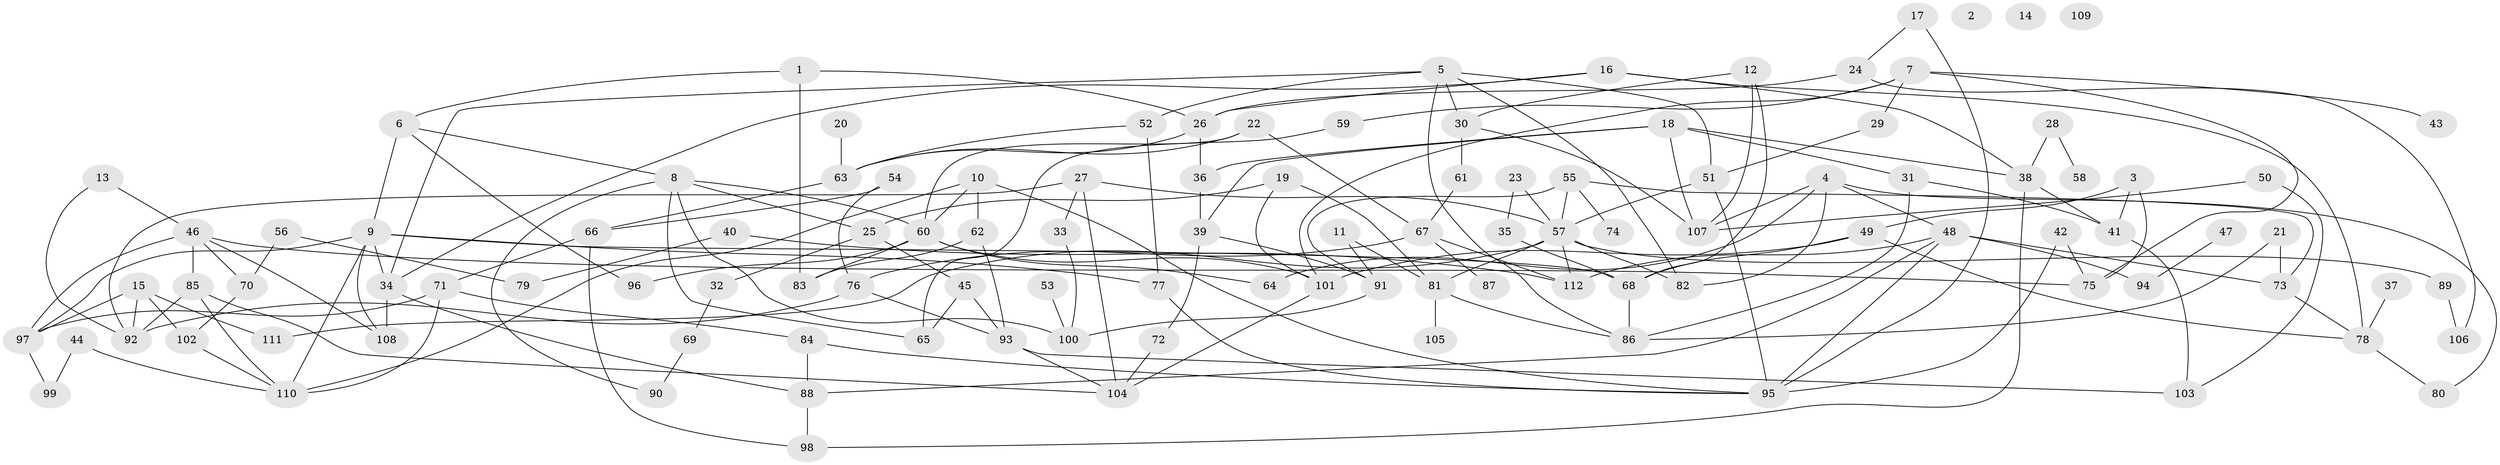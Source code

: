 // Generated by graph-tools (version 1.1) at 2025/38/03/09/25 04:38:50]
// undirected, 112 vertices, 185 edges
graph export_dot {
graph [start="1"]
  node [color=gray90,style=filled];
  1;
  2;
  3;
  4;
  5;
  6;
  7;
  8;
  9;
  10;
  11;
  12;
  13;
  14;
  15;
  16;
  17;
  18;
  19;
  20;
  21;
  22;
  23;
  24;
  25;
  26;
  27;
  28;
  29;
  30;
  31;
  32;
  33;
  34;
  35;
  36;
  37;
  38;
  39;
  40;
  41;
  42;
  43;
  44;
  45;
  46;
  47;
  48;
  49;
  50;
  51;
  52;
  53;
  54;
  55;
  56;
  57;
  58;
  59;
  60;
  61;
  62;
  63;
  64;
  65;
  66;
  67;
  68;
  69;
  70;
  71;
  72;
  73;
  74;
  75;
  76;
  77;
  78;
  79;
  80;
  81;
  82;
  83;
  84;
  85;
  86;
  87;
  88;
  89;
  90;
  91;
  92;
  93;
  94;
  95;
  96;
  97;
  98;
  99;
  100;
  101;
  102;
  103;
  104;
  105;
  106;
  107;
  108;
  109;
  110;
  111;
  112;
  1 -- 6;
  1 -- 26;
  1 -- 83;
  3 -- 41;
  3 -- 49;
  3 -- 75;
  4 -- 48;
  4 -- 64;
  4 -- 80;
  4 -- 82;
  4 -- 107;
  5 -- 30;
  5 -- 34;
  5 -- 51;
  5 -- 52;
  5 -- 82;
  5 -- 86;
  6 -- 8;
  6 -- 9;
  6 -- 96;
  7 -- 29;
  7 -- 43;
  7 -- 59;
  7 -- 75;
  7 -- 101;
  8 -- 25;
  8 -- 60;
  8 -- 65;
  8 -- 90;
  8 -- 100;
  9 -- 34;
  9 -- 68;
  9 -- 77;
  9 -- 97;
  9 -- 108;
  9 -- 110;
  10 -- 60;
  10 -- 62;
  10 -- 95;
  10 -- 110;
  11 -- 81;
  11 -- 91;
  12 -- 30;
  12 -- 68;
  12 -- 107;
  13 -- 46;
  13 -- 92;
  15 -- 92;
  15 -- 97;
  15 -- 102;
  15 -- 111;
  16 -- 26;
  16 -- 34;
  16 -- 38;
  16 -- 78;
  17 -- 24;
  17 -- 95;
  18 -- 31;
  18 -- 36;
  18 -- 38;
  18 -- 39;
  18 -- 107;
  19 -- 25;
  19 -- 81;
  19 -- 101;
  20 -- 63;
  21 -- 73;
  21 -- 86;
  22 -- 60;
  22 -- 63;
  22 -- 67;
  23 -- 35;
  23 -- 57;
  24 -- 26;
  24 -- 106;
  25 -- 32;
  25 -- 45;
  26 -- 36;
  26 -- 63;
  27 -- 33;
  27 -- 57;
  27 -- 92;
  27 -- 104;
  28 -- 38;
  28 -- 58;
  29 -- 51;
  30 -- 61;
  30 -- 107;
  31 -- 41;
  31 -- 86;
  32 -- 69;
  33 -- 100;
  34 -- 88;
  34 -- 108;
  35 -- 68;
  36 -- 39;
  37 -- 78;
  38 -- 41;
  38 -- 98;
  39 -- 72;
  39 -- 91;
  40 -- 79;
  40 -- 112;
  41 -- 103;
  42 -- 75;
  42 -- 95;
  44 -- 99;
  44 -- 110;
  45 -- 65;
  45 -- 93;
  46 -- 70;
  46 -- 75;
  46 -- 85;
  46 -- 97;
  46 -- 108;
  47 -- 94;
  48 -- 73;
  48 -- 88;
  48 -- 94;
  48 -- 95;
  48 -- 112;
  49 -- 68;
  49 -- 78;
  49 -- 101;
  50 -- 103;
  50 -- 107;
  51 -- 57;
  51 -- 95;
  52 -- 63;
  52 -- 77;
  53 -- 100;
  54 -- 66;
  54 -- 76;
  55 -- 57;
  55 -- 73;
  55 -- 74;
  55 -- 91;
  56 -- 70;
  56 -- 79;
  57 -- 81;
  57 -- 82;
  57 -- 89;
  57 -- 111;
  57 -- 112;
  59 -- 65;
  60 -- 64;
  60 -- 83;
  60 -- 96;
  60 -- 101;
  61 -- 67;
  62 -- 83;
  62 -- 93;
  63 -- 66;
  66 -- 71;
  66 -- 98;
  67 -- 76;
  67 -- 87;
  67 -- 112;
  68 -- 86;
  69 -- 90;
  70 -- 102;
  71 -- 84;
  71 -- 97;
  71 -- 110;
  72 -- 104;
  73 -- 78;
  76 -- 92;
  76 -- 93;
  77 -- 95;
  78 -- 80;
  81 -- 86;
  81 -- 105;
  84 -- 88;
  84 -- 95;
  85 -- 92;
  85 -- 104;
  85 -- 110;
  88 -- 98;
  89 -- 106;
  91 -- 100;
  93 -- 103;
  93 -- 104;
  97 -- 99;
  101 -- 104;
  102 -- 110;
}
